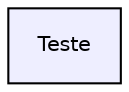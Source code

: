digraph "Teste" {
  compound=true
  node [ fontsize="10", fontname="Helvetica"];
  edge [ labelfontsize="10", labelfontname="Helvetica"];
  dir_267a6dbd51c8b0430c0130d887946ad8 [shape=box, label="Teste", style="filled", fillcolor="#eeeeff", pencolor="black", URL="dir_267a6dbd51c8b0430c0130d887946ad8.html"];
}

